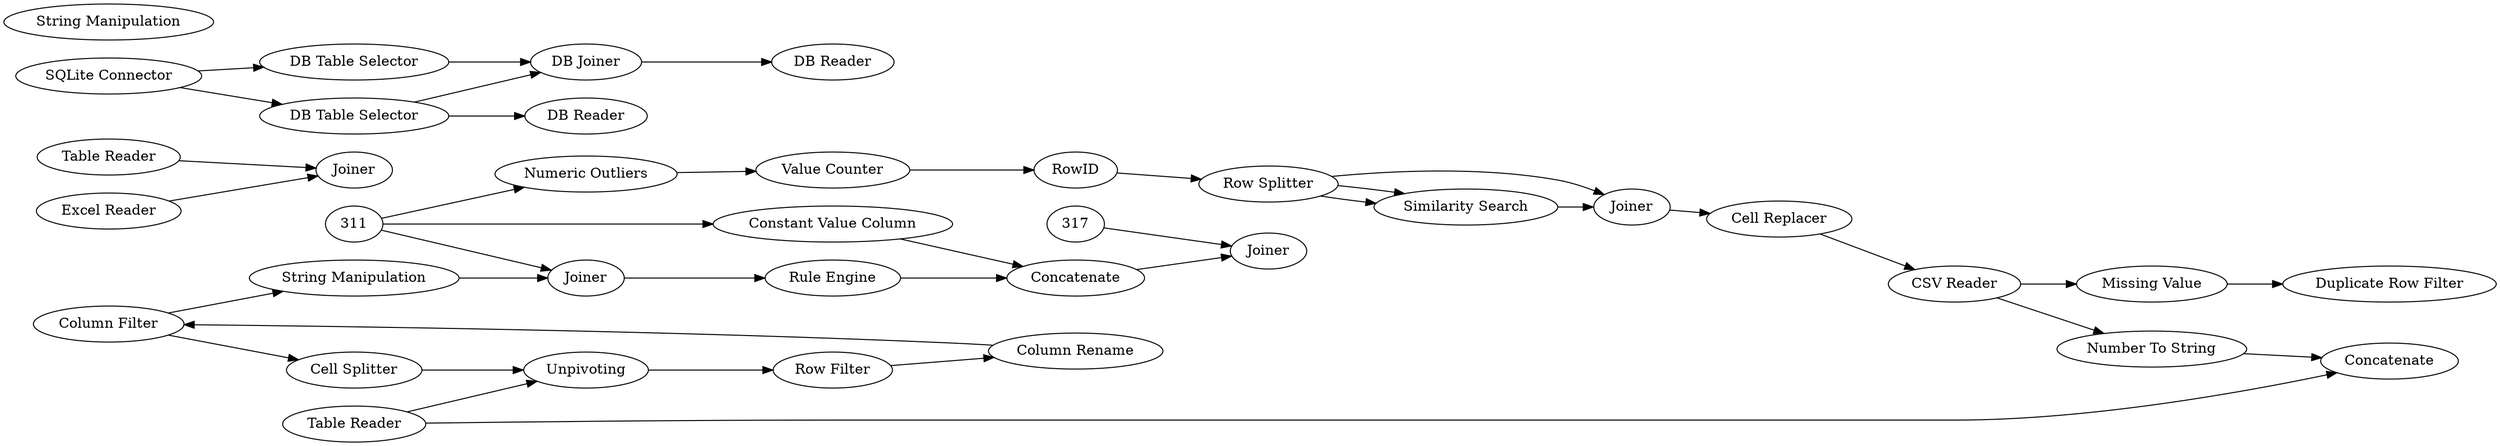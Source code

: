 digraph {
	231 [label="Constant Value Column"]
	232 [label="Rule Engine"]
	285 [label="Table Reader"]
	287 [label=Joiner]
	290 [label="Excel Reader"]
	295 [label=Joiner]
	296 [label=Concatenate]
	297 [label=Joiner]
	278 [label="SQLite Connector"]
	279 [label="DB Table Selector"]
	280 [label="DB Table Selector"]
	281 [label="DB Joiner"]
	282 [label="DB Reader"]
	283 [label="DB Reader"]
	195 [label="Column Rename"]
	219 [label=Unpivoting]
	220 [label="Row Filter"]
	221 [label="Column Filter"]
	161 [label="Cell Splitter"]
	168 [label="String Manipulation"]
	312 [label="String Manipulation"]
	269 [label="Numeric Outliers"]
	276 [label="Missing Value"]
	299 [label="Duplicate Row Filter"]
	301 [label="Rule Engine"]
	176 [label="Cell Replacer"]
	187 [label="Similarity Search"]
	192 [label=Joiner]
	291 [label="Value Counter"]
	293 [label=RowID]
	307 [label="Row Splitter"]
	288 [label="Table Reader"]
	289 [label=Concatenate]
	300 [label="Number To String"]
	301 [label="CSV Reader"]
	285 -> 287
	290 -> 287
	278 -> 279
	278 -> 280
	279 -> 283
	279 -> 281
	280 -> 281
	281 -> 282
	195 -> 221
	219 -> 220
	220 -> 195
	161 -> 219
	221 -> 168
	187 -> 192
	192 -> 176
	291 -> 293
	293 -> 307
	307 -> 192
	307 -> 187
	307 -> 187
	288 -> 289
	300 -> 289
	301 -> 300
	269 -> 291
	276 -> 299
	301 -> 276
	176 -> 301
	311 -> 269
	231 -> 296
	232 -> 296
	288 -> 219
	295 -> 232
	296 -> 297
	311 -> 231
	311 -> 295
	221 -> 161
	168 -> 295
	317 -> 297
	rankdir=LR
}
